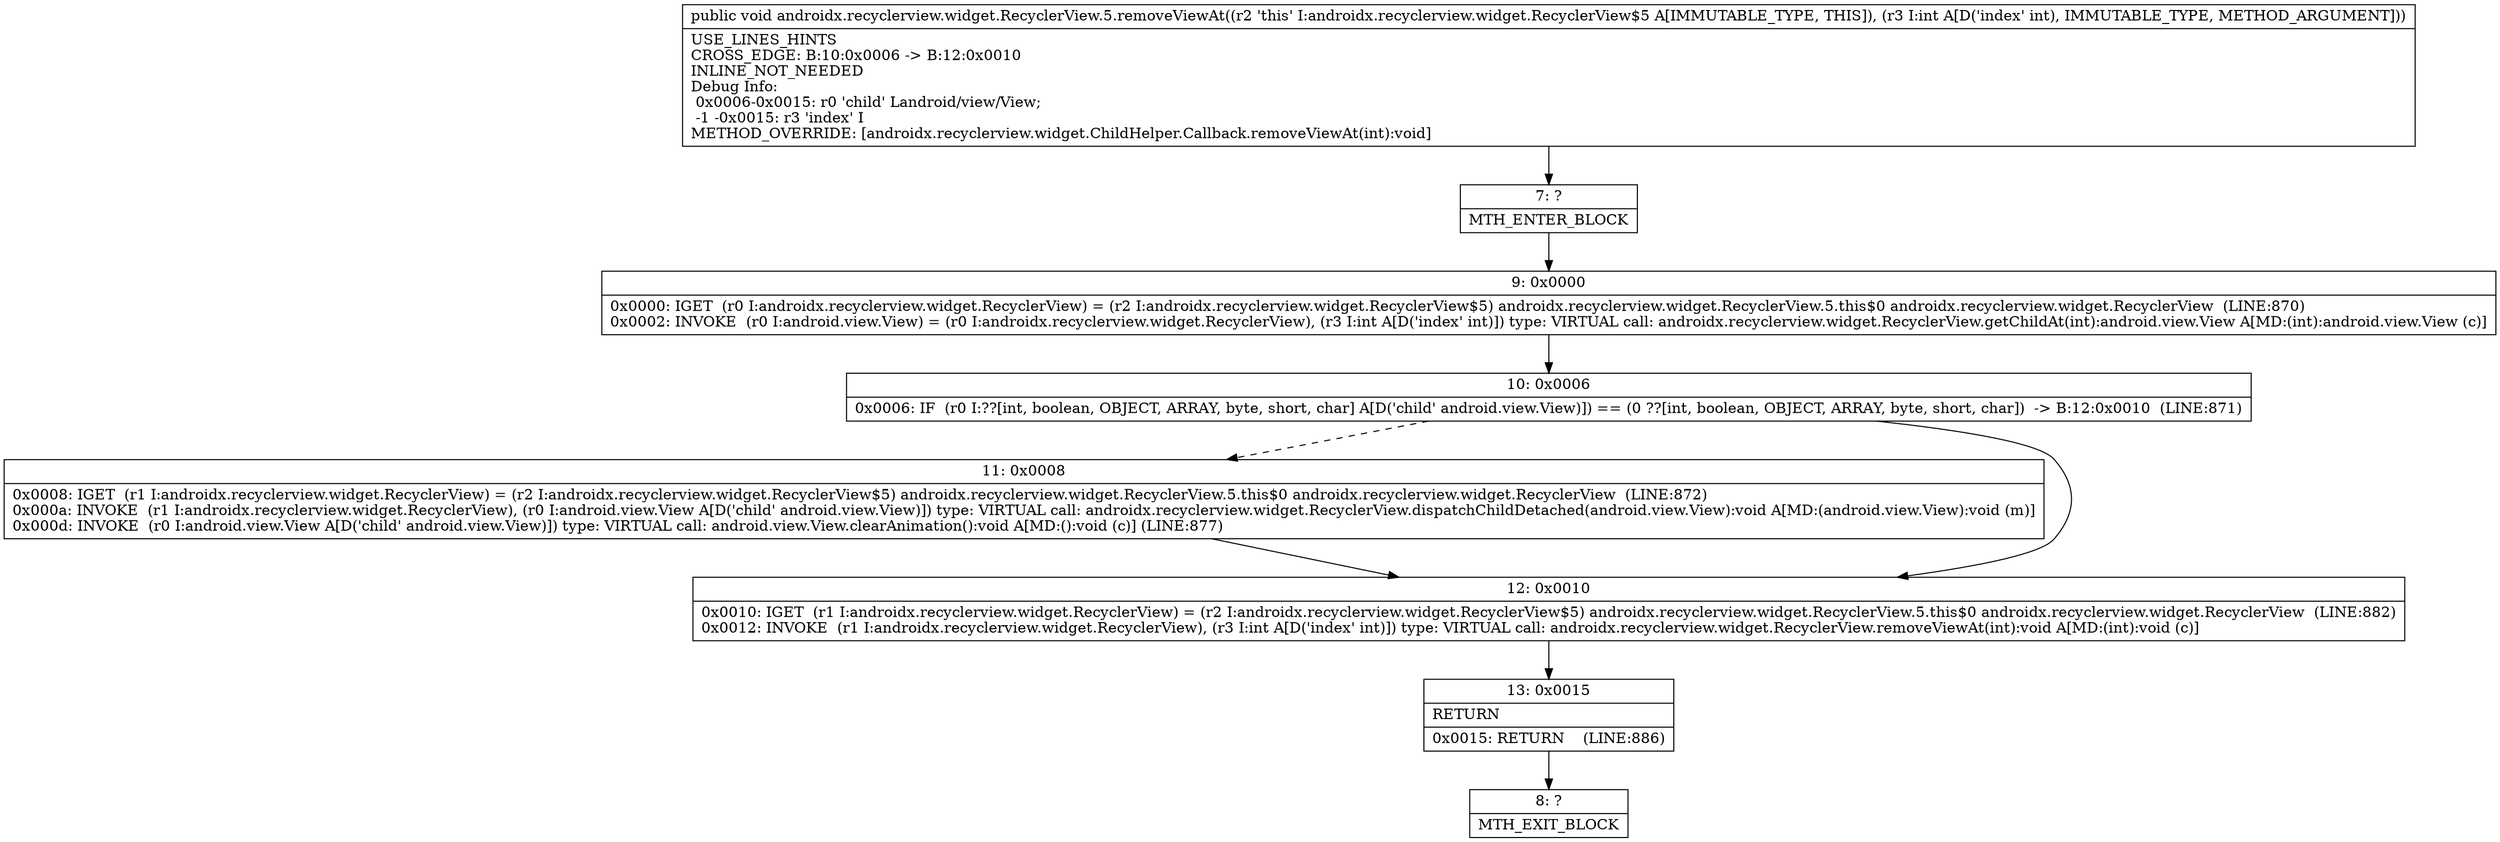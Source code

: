 digraph "CFG forandroidx.recyclerview.widget.RecyclerView.5.removeViewAt(I)V" {
Node_7 [shape=record,label="{7\:\ ?|MTH_ENTER_BLOCK\l}"];
Node_9 [shape=record,label="{9\:\ 0x0000|0x0000: IGET  (r0 I:androidx.recyclerview.widget.RecyclerView) = (r2 I:androidx.recyclerview.widget.RecyclerView$5) androidx.recyclerview.widget.RecyclerView.5.this$0 androidx.recyclerview.widget.RecyclerView  (LINE:870)\l0x0002: INVOKE  (r0 I:android.view.View) = (r0 I:androidx.recyclerview.widget.RecyclerView), (r3 I:int A[D('index' int)]) type: VIRTUAL call: androidx.recyclerview.widget.RecyclerView.getChildAt(int):android.view.View A[MD:(int):android.view.View (c)]\l}"];
Node_10 [shape=record,label="{10\:\ 0x0006|0x0006: IF  (r0 I:??[int, boolean, OBJECT, ARRAY, byte, short, char] A[D('child' android.view.View)]) == (0 ??[int, boolean, OBJECT, ARRAY, byte, short, char])  \-\> B:12:0x0010  (LINE:871)\l}"];
Node_11 [shape=record,label="{11\:\ 0x0008|0x0008: IGET  (r1 I:androidx.recyclerview.widget.RecyclerView) = (r2 I:androidx.recyclerview.widget.RecyclerView$5) androidx.recyclerview.widget.RecyclerView.5.this$0 androidx.recyclerview.widget.RecyclerView  (LINE:872)\l0x000a: INVOKE  (r1 I:androidx.recyclerview.widget.RecyclerView), (r0 I:android.view.View A[D('child' android.view.View)]) type: VIRTUAL call: androidx.recyclerview.widget.RecyclerView.dispatchChildDetached(android.view.View):void A[MD:(android.view.View):void (m)]\l0x000d: INVOKE  (r0 I:android.view.View A[D('child' android.view.View)]) type: VIRTUAL call: android.view.View.clearAnimation():void A[MD:():void (c)] (LINE:877)\l}"];
Node_12 [shape=record,label="{12\:\ 0x0010|0x0010: IGET  (r1 I:androidx.recyclerview.widget.RecyclerView) = (r2 I:androidx.recyclerview.widget.RecyclerView$5) androidx.recyclerview.widget.RecyclerView.5.this$0 androidx.recyclerview.widget.RecyclerView  (LINE:882)\l0x0012: INVOKE  (r1 I:androidx.recyclerview.widget.RecyclerView), (r3 I:int A[D('index' int)]) type: VIRTUAL call: androidx.recyclerview.widget.RecyclerView.removeViewAt(int):void A[MD:(int):void (c)]\l}"];
Node_13 [shape=record,label="{13\:\ 0x0015|RETURN\l|0x0015: RETURN    (LINE:886)\l}"];
Node_8 [shape=record,label="{8\:\ ?|MTH_EXIT_BLOCK\l}"];
MethodNode[shape=record,label="{public void androidx.recyclerview.widget.RecyclerView.5.removeViewAt((r2 'this' I:androidx.recyclerview.widget.RecyclerView$5 A[IMMUTABLE_TYPE, THIS]), (r3 I:int A[D('index' int), IMMUTABLE_TYPE, METHOD_ARGUMENT]))  | USE_LINES_HINTS\lCROSS_EDGE: B:10:0x0006 \-\> B:12:0x0010\lINLINE_NOT_NEEDED\lDebug Info:\l  0x0006\-0x0015: r0 'child' Landroid\/view\/View;\l  \-1 \-0x0015: r3 'index' I\lMETHOD_OVERRIDE: [androidx.recyclerview.widget.ChildHelper.Callback.removeViewAt(int):void]\l}"];
MethodNode -> Node_7;Node_7 -> Node_9;
Node_9 -> Node_10;
Node_10 -> Node_11[style=dashed];
Node_10 -> Node_12;
Node_11 -> Node_12;
Node_12 -> Node_13;
Node_13 -> Node_8;
}

